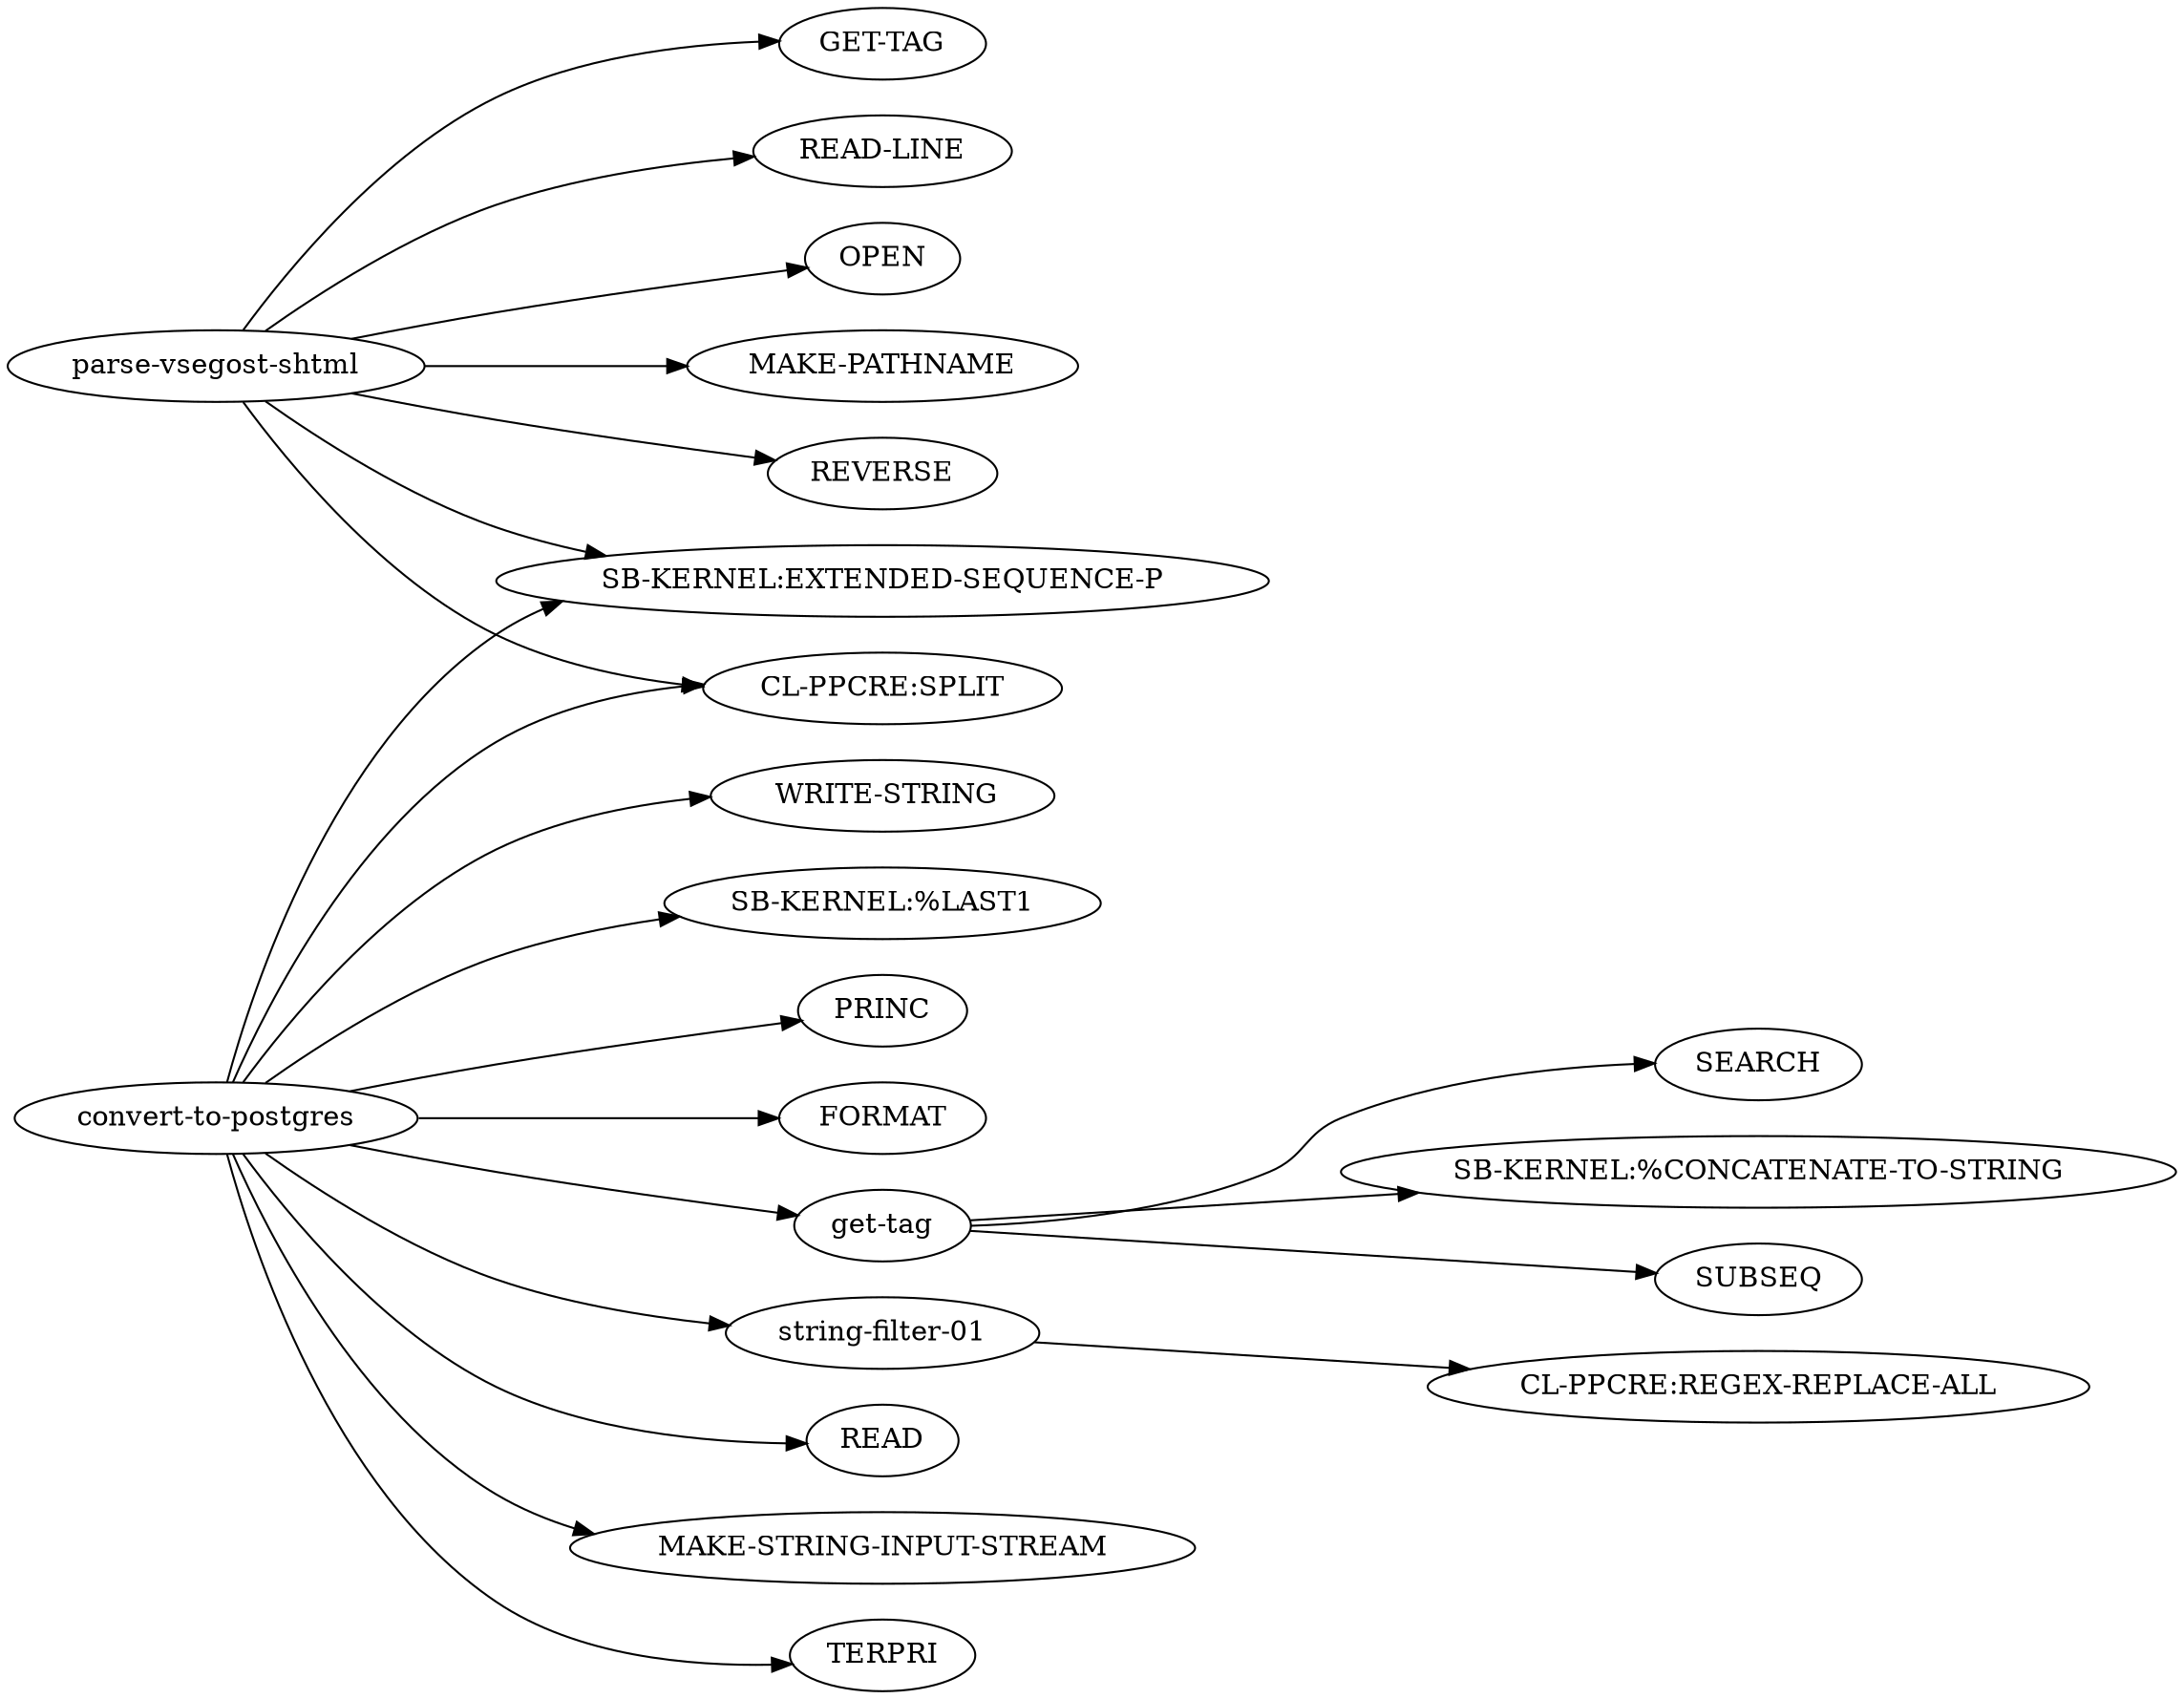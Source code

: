 digraph{
 rankdir=LR
 "convert-to-postgres"->"SB-KERNEL:EXTENDED-SEQUENCE-P"
 "convert-to-postgres"->"FORMAT"
 "convert-to-postgres"->"get-tag"
 "convert-to-postgres"->"string-filter-01"
 "convert-to-postgres"->"READ"
 "convert-to-postgres"->"MAKE-STRING-INPUT-STREAM"
 "convert-to-postgres"->"TERPRI"
 "convert-to-postgres"->" WRITE-STRING"
 "convert-to-postgres"->"SB-KERNEL:%LAST1"
 "convert-to-postgres"->"CL-PPCRE:SPLIT"
 "convert-to-postgres"->"PRINC"

 "get-tag"->"SUBSEQ"
 "get-tag"->"SEARCH"
 "get-tag"->"SB-KERNEL:%CONCATENATE-TO-STRING"

 "string-filter-01"->"CL-PPCRE:REGEX-REPLACE-ALL"
 "parse-vsegost-shtml"->"SB-KERNEL:EXTENDED-SEQUENCE-P"
 "parse-vsegost-shtml"->"MAKE-PATHNAME"
 "parse-vsegost-shtml"->"REVERSE"
 "parse-vsegost-shtml"->"CL-PPCRE:SPLIT"
 "parse-vsegost-shtml"->"GET-TAG"
 "parse-vsegost-shtml"->"READ-LINE"
 "parse-vsegost-shtml"->"OPEN"
}
